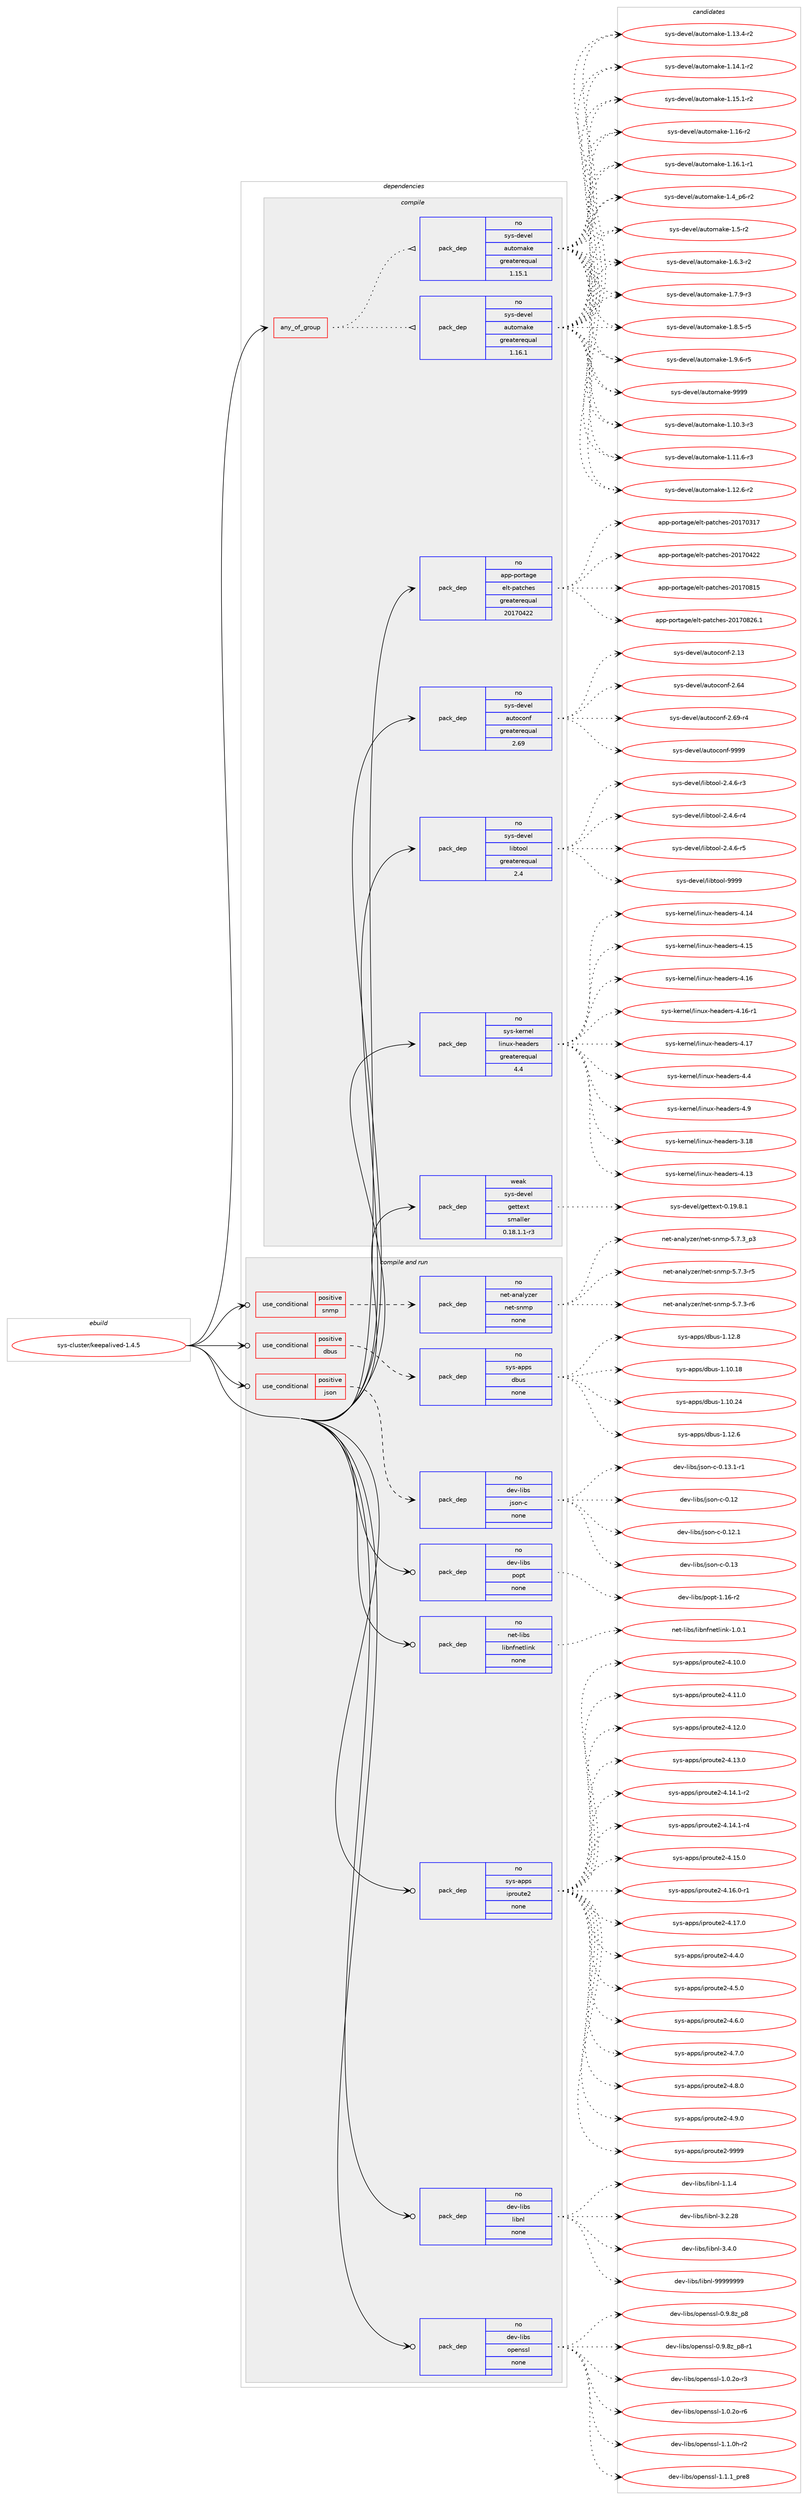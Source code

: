 digraph prolog {

# *************
# Graph options
# *************

newrank=true;
concentrate=true;
compound=true;
graph [rankdir=LR,fontname=Helvetica,fontsize=10,ranksep=1.5];#, ranksep=2.5, nodesep=0.2];
edge  [arrowhead=vee];
node  [fontname=Helvetica,fontsize=10];

# **********
# The ebuild
# **********

subgraph cluster_leftcol {
color=gray;
rank=same;
label=<<i>ebuild</i>>;
id [label="sys-cluster/keepalived-1.4.5", color=red, width=4, href="../sys-cluster/keepalived-1.4.5.svg"];
}

# ****************
# The dependencies
# ****************

subgraph cluster_midcol {
color=gray;
label=<<i>dependencies</i>>;
subgraph cluster_compile {
fillcolor="#eeeeee";
style=filled;
label=<<i>compile</i>>;
subgraph any35 {
dependency2371 [label=<<TABLE BORDER="0" CELLBORDER="1" CELLSPACING="0" CELLPADDING="4"><TR><TD CELLPADDING="10">any_of_group</TD></TR></TABLE>>, shape=none, color=red];subgraph pack1864 {
dependency2372 [label=<<TABLE BORDER="0" CELLBORDER="1" CELLSPACING="0" CELLPADDING="4" WIDTH="220"><TR><TD ROWSPAN="6" CELLPADDING="30">pack_dep</TD></TR><TR><TD WIDTH="110">no</TD></TR><TR><TD>sys-devel</TD></TR><TR><TD>automake</TD></TR><TR><TD>greaterequal</TD></TR><TR><TD>1.16.1</TD></TR></TABLE>>, shape=none, color=blue];
}
dependency2371:e -> dependency2372:w [weight=20,style="dotted",arrowhead="oinv"];
subgraph pack1865 {
dependency2373 [label=<<TABLE BORDER="0" CELLBORDER="1" CELLSPACING="0" CELLPADDING="4" WIDTH="220"><TR><TD ROWSPAN="6" CELLPADDING="30">pack_dep</TD></TR><TR><TD WIDTH="110">no</TD></TR><TR><TD>sys-devel</TD></TR><TR><TD>automake</TD></TR><TR><TD>greaterequal</TD></TR><TR><TD>1.15.1</TD></TR></TABLE>>, shape=none, color=blue];
}
dependency2371:e -> dependency2373:w [weight=20,style="dotted",arrowhead="oinv"];
}
id:e -> dependency2371:w [weight=20,style="solid",arrowhead="vee"];
subgraph pack1866 {
dependency2374 [label=<<TABLE BORDER="0" CELLBORDER="1" CELLSPACING="0" CELLPADDING="4" WIDTH="220"><TR><TD ROWSPAN="6" CELLPADDING="30">pack_dep</TD></TR><TR><TD WIDTH="110">no</TD></TR><TR><TD>app-portage</TD></TR><TR><TD>elt-patches</TD></TR><TR><TD>greaterequal</TD></TR><TR><TD>20170422</TD></TR></TABLE>>, shape=none, color=blue];
}
id:e -> dependency2374:w [weight=20,style="solid",arrowhead="vee"];
subgraph pack1867 {
dependency2375 [label=<<TABLE BORDER="0" CELLBORDER="1" CELLSPACING="0" CELLPADDING="4" WIDTH="220"><TR><TD ROWSPAN="6" CELLPADDING="30">pack_dep</TD></TR><TR><TD WIDTH="110">no</TD></TR><TR><TD>sys-devel</TD></TR><TR><TD>autoconf</TD></TR><TR><TD>greaterequal</TD></TR><TR><TD>2.69</TD></TR></TABLE>>, shape=none, color=blue];
}
id:e -> dependency2375:w [weight=20,style="solid",arrowhead="vee"];
subgraph pack1868 {
dependency2376 [label=<<TABLE BORDER="0" CELLBORDER="1" CELLSPACING="0" CELLPADDING="4" WIDTH="220"><TR><TD ROWSPAN="6" CELLPADDING="30">pack_dep</TD></TR><TR><TD WIDTH="110">no</TD></TR><TR><TD>sys-devel</TD></TR><TR><TD>libtool</TD></TR><TR><TD>greaterequal</TD></TR><TR><TD>2.4</TD></TR></TABLE>>, shape=none, color=blue];
}
id:e -> dependency2376:w [weight=20,style="solid",arrowhead="vee"];
subgraph pack1869 {
dependency2377 [label=<<TABLE BORDER="0" CELLBORDER="1" CELLSPACING="0" CELLPADDING="4" WIDTH="220"><TR><TD ROWSPAN="6" CELLPADDING="30">pack_dep</TD></TR><TR><TD WIDTH="110">no</TD></TR><TR><TD>sys-kernel</TD></TR><TR><TD>linux-headers</TD></TR><TR><TD>greaterequal</TD></TR><TR><TD>4.4</TD></TR></TABLE>>, shape=none, color=blue];
}
id:e -> dependency2377:w [weight=20,style="solid",arrowhead="vee"];
subgraph pack1870 {
dependency2378 [label=<<TABLE BORDER="0" CELLBORDER="1" CELLSPACING="0" CELLPADDING="4" WIDTH="220"><TR><TD ROWSPAN="6" CELLPADDING="30">pack_dep</TD></TR><TR><TD WIDTH="110">weak</TD></TR><TR><TD>sys-devel</TD></TR><TR><TD>gettext</TD></TR><TR><TD>smaller</TD></TR><TR><TD>0.18.1.1-r3</TD></TR></TABLE>>, shape=none, color=blue];
}
id:e -> dependency2378:w [weight=20,style="solid",arrowhead="vee"];
}
subgraph cluster_compileandrun {
fillcolor="#eeeeee";
style=filled;
label=<<i>compile and run</i>>;
subgraph cond474 {
dependency2379 [label=<<TABLE BORDER="0" CELLBORDER="1" CELLSPACING="0" CELLPADDING="4"><TR><TD ROWSPAN="3" CELLPADDING="10">use_conditional</TD></TR><TR><TD>positive</TD></TR><TR><TD>dbus</TD></TR></TABLE>>, shape=none, color=red];
subgraph pack1871 {
dependency2380 [label=<<TABLE BORDER="0" CELLBORDER="1" CELLSPACING="0" CELLPADDING="4" WIDTH="220"><TR><TD ROWSPAN="6" CELLPADDING="30">pack_dep</TD></TR><TR><TD WIDTH="110">no</TD></TR><TR><TD>sys-apps</TD></TR><TR><TD>dbus</TD></TR><TR><TD>none</TD></TR><TR><TD></TD></TR></TABLE>>, shape=none, color=blue];
}
dependency2379:e -> dependency2380:w [weight=20,style="dashed",arrowhead="vee"];
}
id:e -> dependency2379:w [weight=20,style="solid",arrowhead="odotvee"];
subgraph cond475 {
dependency2381 [label=<<TABLE BORDER="0" CELLBORDER="1" CELLSPACING="0" CELLPADDING="4"><TR><TD ROWSPAN="3" CELLPADDING="10">use_conditional</TD></TR><TR><TD>positive</TD></TR><TR><TD>json</TD></TR></TABLE>>, shape=none, color=red];
subgraph pack1872 {
dependency2382 [label=<<TABLE BORDER="0" CELLBORDER="1" CELLSPACING="0" CELLPADDING="4" WIDTH="220"><TR><TD ROWSPAN="6" CELLPADDING="30">pack_dep</TD></TR><TR><TD WIDTH="110">no</TD></TR><TR><TD>dev-libs</TD></TR><TR><TD>json-c</TD></TR><TR><TD>none</TD></TR><TR><TD></TD></TR></TABLE>>, shape=none, color=blue];
}
dependency2381:e -> dependency2382:w [weight=20,style="dashed",arrowhead="vee"];
}
id:e -> dependency2381:w [weight=20,style="solid",arrowhead="odotvee"];
subgraph cond476 {
dependency2383 [label=<<TABLE BORDER="0" CELLBORDER="1" CELLSPACING="0" CELLPADDING="4"><TR><TD ROWSPAN="3" CELLPADDING="10">use_conditional</TD></TR><TR><TD>positive</TD></TR><TR><TD>snmp</TD></TR></TABLE>>, shape=none, color=red];
subgraph pack1873 {
dependency2384 [label=<<TABLE BORDER="0" CELLBORDER="1" CELLSPACING="0" CELLPADDING="4" WIDTH="220"><TR><TD ROWSPAN="6" CELLPADDING="30">pack_dep</TD></TR><TR><TD WIDTH="110">no</TD></TR><TR><TD>net-analyzer</TD></TR><TR><TD>net-snmp</TD></TR><TR><TD>none</TD></TR><TR><TD></TD></TR></TABLE>>, shape=none, color=blue];
}
dependency2383:e -> dependency2384:w [weight=20,style="dashed",arrowhead="vee"];
}
id:e -> dependency2383:w [weight=20,style="solid",arrowhead="odotvee"];
subgraph pack1874 {
dependency2385 [label=<<TABLE BORDER="0" CELLBORDER="1" CELLSPACING="0" CELLPADDING="4" WIDTH="220"><TR><TD ROWSPAN="6" CELLPADDING="30">pack_dep</TD></TR><TR><TD WIDTH="110">no</TD></TR><TR><TD>dev-libs</TD></TR><TR><TD>libnl</TD></TR><TR><TD>none</TD></TR><TR><TD></TD></TR></TABLE>>, shape=none, color=blue];
}
id:e -> dependency2385:w [weight=20,style="solid",arrowhead="odotvee"];
subgraph pack1875 {
dependency2386 [label=<<TABLE BORDER="0" CELLBORDER="1" CELLSPACING="0" CELLPADDING="4" WIDTH="220"><TR><TD ROWSPAN="6" CELLPADDING="30">pack_dep</TD></TR><TR><TD WIDTH="110">no</TD></TR><TR><TD>dev-libs</TD></TR><TR><TD>openssl</TD></TR><TR><TD>none</TD></TR><TR><TD></TD></TR></TABLE>>, shape=none, color=blue];
}
id:e -> dependency2386:w [weight=20,style="solid",arrowhead="odotvee"];
subgraph pack1876 {
dependency2387 [label=<<TABLE BORDER="0" CELLBORDER="1" CELLSPACING="0" CELLPADDING="4" WIDTH="220"><TR><TD ROWSPAN="6" CELLPADDING="30">pack_dep</TD></TR><TR><TD WIDTH="110">no</TD></TR><TR><TD>dev-libs</TD></TR><TR><TD>popt</TD></TR><TR><TD>none</TD></TR><TR><TD></TD></TR></TABLE>>, shape=none, color=blue];
}
id:e -> dependency2387:w [weight=20,style="solid",arrowhead="odotvee"];
subgraph pack1877 {
dependency2388 [label=<<TABLE BORDER="0" CELLBORDER="1" CELLSPACING="0" CELLPADDING="4" WIDTH="220"><TR><TD ROWSPAN="6" CELLPADDING="30">pack_dep</TD></TR><TR><TD WIDTH="110">no</TD></TR><TR><TD>net-libs</TD></TR><TR><TD>libnfnetlink</TD></TR><TR><TD>none</TD></TR><TR><TD></TD></TR></TABLE>>, shape=none, color=blue];
}
id:e -> dependency2388:w [weight=20,style="solid",arrowhead="odotvee"];
subgraph pack1878 {
dependency2389 [label=<<TABLE BORDER="0" CELLBORDER="1" CELLSPACING="0" CELLPADDING="4" WIDTH="220"><TR><TD ROWSPAN="6" CELLPADDING="30">pack_dep</TD></TR><TR><TD WIDTH="110">no</TD></TR><TR><TD>sys-apps</TD></TR><TR><TD>iproute2</TD></TR><TR><TD>none</TD></TR><TR><TD></TD></TR></TABLE>>, shape=none, color=blue];
}
id:e -> dependency2389:w [weight=20,style="solid",arrowhead="odotvee"];
}
subgraph cluster_run {
fillcolor="#eeeeee";
style=filled;
label=<<i>run</i>>;
}
}

# **************
# The candidates
# **************

subgraph cluster_choices {
rank=same;
color=gray;
label=<<i>candidates</i>>;

subgraph choice1864 {
color=black;
nodesep=1;
choice11512111545100101118101108479711711611110997107101454946494846514511451 [label="sys-devel/automake-1.10.3-r3", color=red, width=4,href="../sys-devel/automake-1.10.3-r3.svg"];
choice11512111545100101118101108479711711611110997107101454946494946544511451 [label="sys-devel/automake-1.11.6-r3", color=red, width=4,href="../sys-devel/automake-1.11.6-r3.svg"];
choice11512111545100101118101108479711711611110997107101454946495046544511450 [label="sys-devel/automake-1.12.6-r2", color=red, width=4,href="../sys-devel/automake-1.12.6-r2.svg"];
choice11512111545100101118101108479711711611110997107101454946495146524511450 [label="sys-devel/automake-1.13.4-r2", color=red, width=4,href="../sys-devel/automake-1.13.4-r2.svg"];
choice11512111545100101118101108479711711611110997107101454946495246494511450 [label="sys-devel/automake-1.14.1-r2", color=red, width=4,href="../sys-devel/automake-1.14.1-r2.svg"];
choice11512111545100101118101108479711711611110997107101454946495346494511450 [label="sys-devel/automake-1.15.1-r2", color=red, width=4,href="../sys-devel/automake-1.15.1-r2.svg"];
choice1151211154510010111810110847971171161111099710710145494649544511450 [label="sys-devel/automake-1.16-r2", color=red, width=4,href="../sys-devel/automake-1.16-r2.svg"];
choice11512111545100101118101108479711711611110997107101454946495446494511449 [label="sys-devel/automake-1.16.1-r1", color=red, width=4,href="../sys-devel/automake-1.16.1-r1.svg"];
choice115121115451001011181011084797117116111109971071014549465295112544511450 [label="sys-devel/automake-1.4_p6-r2", color=red, width=4,href="../sys-devel/automake-1.4_p6-r2.svg"];
choice11512111545100101118101108479711711611110997107101454946534511450 [label="sys-devel/automake-1.5-r2", color=red, width=4,href="../sys-devel/automake-1.5-r2.svg"];
choice115121115451001011181011084797117116111109971071014549465446514511450 [label="sys-devel/automake-1.6.3-r2", color=red, width=4,href="../sys-devel/automake-1.6.3-r2.svg"];
choice115121115451001011181011084797117116111109971071014549465546574511451 [label="sys-devel/automake-1.7.9-r3", color=red, width=4,href="../sys-devel/automake-1.7.9-r3.svg"];
choice115121115451001011181011084797117116111109971071014549465646534511453 [label="sys-devel/automake-1.8.5-r5", color=red, width=4,href="../sys-devel/automake-1.8.5-r5.svg"];
choice115121115451001011181011084797117116111109971071014549465746544511453 [label="sys-devel/automake-1.9.6-r5", color=red, width=4,href="../sys-devel/automake-1.9.6-r5.svg"];
choice115121115451001011181011084797117116111109971071014557575757 [label="sys-devel/automake-9999", color=red, width=4,href="../sys-devel/automake-9999.svg"];
dependency2372:e -> choice11512111545100101118101108479711711611110997107101454946494846514511451:w [style=dotted,weight="100"];
dependency2372:e -> choice11512111545100101118101108479711711611110997107101454946494946544511451:w [style=dotted,weight="100"];
dependency2372:e -> choice11512111545100101118101108479711711611110997107101454946495046544511450:w [style=dotted,weight="100"];
dependency2372:e -> choice11512111545100101118101108479711711611110997107101454946495146524511450:w [style=dotted,weight="100"];
dependency2372:e -> choice11512111545100101118101108479711711611110997107101454946495246494511450:w [style=dotted,weight="100"];
dependency2372:e -> choice11512111545100101118101108479711711611110997107101454946495346494511450:w [style=dotted,weight="100"];
dependency2372:e -> choice1151211154510010111810110847971171161111099710710145494649544511450:w [style=dotted,weight="100"];
dependency2372:e -> choice11512111545100101118101108479711711611110997107101454946495446494511449:w [style=dotted,weight="100"];
dependency2372:e -> choice115121115451001011181011084797117116111109971071014549465295112544511450:w [style=dotted,weight="100"];
dependency2372:e -> choice11512111545100101118101108479711711611110997107101454946534511450:w [style=dotted,weight="100"];
dependency2372:e -> choice115121115451001011181011084797117116111109971071014549465446514511450:w [style=dotted,weight="100"];
dependency2372:e -> choice115121115451001011181011084797117116111109971071014549465546574511451:w [style=dotted,weight="100"];
dependency2372:e -> choice115121115451001011181011084797117116111109971071014549465646534511453:w [style=dotted,weight="100"];
dependency2372:e -> choice115121115451001011181011084797117116111109971071014549465746544511453:w [style=dotted,weight="100"];
dependency2372:e -> choice115121115451001011181011084797117116111109971071014557575757:w [style=dotted,weight="100"];
}
subgraph choice1865 {
color=black;
nodesep=1;
choice11512111545100101118101108479711711611110997107101454946494846514511451 [label="sys-devel/automake-1.10.3-r3", color=red, width=4,href="../sys-devel/automake-1.10.3-r3.svg"];
choice11512111545100101118101108479711711611110997107101454946494946544511451 [label="sys-devel/automake-1.11.6-r3", color=red, width=4,href="../sys-devel/automake-1.11.6-r3.svg"];
choice11512111545100101118101108479711711611110997107101454946495046544511450 [label="sys-devel/automake-1.12.6-r2", color=red, width=4,href="../sys-devel/automake-1.12.6-r2.svg"];
choice11512111545100101118101108479711711611110997107101454946495146524511450 [label="sys-devel/automake-1.13.4-r2", color=red, width=4,href="../sys-devel/automake-1.13.4-r2.svg"];
choice11512111545100101118101108479711711611110997107101454946495246494511450 [label="sys-devel/automake-1.14.1-r2", color=red, width=4,href="../sys-devel/automake-1.14.1-r2.svg"];
choice11512111545100101118101108479711711611110997107101454946495346494511450 [label="sys-devel/automake-1.15.1-r2", color=red, width=4,href="../sys-devel/automake-1.15.1-r2.svg"];
choice1151211154510010111810110847971171161111099710710145494649544511450 [label="sys-devel/automake-1.16-r2", color=red, width=4,href="../sys-devel/automake-1.16-r2.svg"];
choice11512111545100101118101108479711711611110997107101454946495446494511449 [label="sys-devel/automake-1.16.1-r1", color=red, width=4,href="../sys-devel/automake-1.16.1-r1.svg"];
choice115121115451001011181011084797117116111109971071014549465295112544511450 [label="sys-devel/automake-1.4_p6-r2", color=red, width=4,href="../sys-devel/automake-1.4_p6-r2.svg"];
choice11512111545100101118101108479711711611110997107101454946534511450 [label="sys-devel/automake-1.5-r2", color=red, width=4,href="../sys-devel/automake-1.5-r2.svg"];
choice115121115451001011181011084797117116111109971071014549465446514511450 [label="sys-devel/automake-1.6.3-r2", color=red, width=4,href="../sys-devel/automake-1.6.3-r2.svg"];
choice115121115451001011181011084797117116111109971071014549465546574511451 [label="sys-devel/automake-1.7.9-r3", color=red, width=4,href="../sys-devel/automake-1.7.9-r3.svg"];
choice115121115451001011181011084797117116111109971071014549465646534511453 [label="sys-devel/automake-1.8.5-r5", color=red, width=4,href="../sys-devel/automake-1.8.5-r5.svg"];
choice115121115451001011181011084797117116111109971071014549465746544511453 [label="sys-devel/automake-1.9.6-r5", color=red, width=4,href="../sys-devel/automake-1.9.6-r5.svg"];
choice115121115451001011181011084797117116111109971071014557575757 [label="sys-devel/automake-9999", color=red, width=4,href="../sys-devel/automake-9999.svg"];
dependency2373:e -> choice11512111545100101118101108479711711611110997107101454946494846514511451:w [style=dotted,weight="100"];
dependency2373:e -> choice11512111545100101118101108479711711611110997107101454946494946544511451:w [style=dotted,weight="100"];
dependency2373:e -> choice11512111545100101118101108479711711611110997107101454946495046544511450:w [style=dotted,weight="100"];
dependency2373:e -> choice11512111545100101118101108479711711611110997107101454946495146524511450:w [style=dotted,weight="100"];
dependency2373:e -> choice11512111545100101118101108479711711611110997107101454946495246494511450:w [style=dotted,weight="100"];
dependency2373:e -> choice11512111545100101118101108479711711611110997107101454946495346494511450:w [style=dotted,weight="100"];
dependency2373:e -> choice1151211154510010111810110847971171161111099710710145494649544511450:w [style=dotted,weight="100"];
dependency2373:e -> choice11512111545100101118101108479711711611110997107101454946495446494511449:w [style=dotted,weight="100"];
dependency2373:e -> choice115121115451001011181011084797117116111109971071014549465295112544511450:w [style=dotted,weight="100"];
dependency2373:e -> choice11512111545100101118101108479711711611110997107101454946534511450:w [style=dotted,weight="100"];
dependency2373:e -> choice115121115451001011181011084797117116111109971071014549465446514511450:w [style=dotted,weight="100"];
dependency2373:e -> choice115121115451001011181011084797117116111109971071014549465546574511451:w [style=dotted,weight="100"];
dependency2373:e -> choice115121115451001011181011084797117116111109971071014549465646534511453:w [style=dotted,weight="100"];
dependency2373:e -> choice115121115451001011181011084797117116111109971071014549465746544511453:w [style=dotted,weight="100"];
dependency2373:e -> choice115121115451001011181011084797117116111109971071014557575757:w [style=dotted,weight="100"];
}
subgraph choice1866 {
color=black;
nodesep=1;
choice97112112451121111141169710310147101108116451129711699104101115455048495548514955 [label="app-portage/elt-patches-20170317", color=red, width=4,href="../app-portage/elt-patches-20170317.svg"];
choice97112112451121111141169710310147101108116451129711699104101115455048495548525050 [label="app-portage/elt-patches-20170422", color=red, width=4,href="../app-portage/elt-patches-20170422.svg"];
choice97112112451121111141169710310147101108116451129711699104101115455048495548564953 [label="app-portage/elt-patches-20170815", color=red, width=4,href="../app-portage/elt-patches-20170815.svg"];
choice971121124511211111411697103101471011081164511297116991041011154550484955485650544649 [label="app-portage/elt-patches-20170826.1", color=red, width=4,href="../app-portage/elt-patches-20170826.1.svg"];
dependency2374:e -> choice97112112451121111141169710310147101108116451129711699104101115455048495548514955:w [style=dotted,weight="100"];
dependency2374:e -> choice97112112451121111141169710310147101108116451129711699104101115455048495548525050:w [style=dotted,weight="100"];
dependency2374:e -> choice97112112451121111141169710310147101108116451129711699104101115455048495548564953:w [style=dotted,weight="100"];
dependency2374:e -> choice971121124511211111411697103101471011081164511297116991041011154550484955485650544649:w [style=dotted,weight="100"];
}
subgraph choice1867 {
color=black;
nodesep=1;
choice115121115451001011181011084797117116111991111101024550464951 [label="sys-devel/autoconf-2.13", color=red, width=4,href="../sys-devel/autoconf-2.13.svg"];
choice115121115451001011181011084797117116111991111101024550465452 [label="sys-devel/autoconf-2.64", color=red, width=4,href="../sys-devel/autoconf-2.64.svg"];
choice1151211154510010111810110847971171161119911111010245504654574511452 [label="sys-devel/autoconf-2.69-r4", color=red, width=4,href="../sys-devel/autoconf-2.69-r4.svg"];
choice115121115451001011181011084797117116111991111101024557575757 [label="sys-devel/autoconf-9999", color=red, width=4,href="../sys-devel/autoconf-9999.svg"];
dependency2375:e -> choice115121115451001011181011084797117116111991111101024550464951:w [style=dotted,weight="100"];
dependency2375:e -> choice115121115451001011181011084797117116111991111101024550465452:w [style=dotted,weight="100"];
dependency2375:e -> choice1151211154510010111810110847971171161119911111010245504654574511452:w [style=dotted,weight="100"];
dependency2375:e -> choice115121115451001011181011084797117116111991111101024557575757:w [style=dotted,weight="100"];
}
subgraph choice1868 {
color=black;
nodesep=1;
choice1151211154510010111810110847108105981161111111084550465246544511451 [label="sys-devel/libtool-2.4.6-r3", color=red, width=4,href="../sys-devel/libtool-2.4.6-r3.svg"];
choice1151211154510010111810110847108105981161111111084550465246544511452 [label="sys-devel/libtool-2.4.6-r4", color=red, width=4,href="../sys-devel/libtool-2.4.6-r4.svg"];
choice1151211154510010111810110847108105981161111111084550465246544511453 [label="sys-devel/libtool-2.4.6-r5", color=red, width=4,href="../sys-devel/libtool-2.4.6-r5.svg"];
choice1151211154510010111810110847108105981161111111084557575757 [label="sys-devel/libtool-9999", color=red, width=4,href="../sys-devel/libtool-9999.svg"];
dependency2376:e -> choice1151211154510010111810110847108105981161111111084550465246544511451:w [style=dotted,weight="100"];
dependency2376:e -> choice1151211154510010111810110847108105981161111111084550465246544511452:w [style=dotted,weight="100"];
dependency2376:e -> choice1151211154510010111810110847108105981161111111084550465246544511453:w [style=dotted,weight="100"];
dependency2376:e -> choice1151211154510010111810110847108105981161111111084557575757:w [style=dotted,weight="100"];
}
subgraph choice1869 {
color=black;
nodesep=1;
choice115121115451071011141101011084710810511011712045104101971001011141154551464956 [label="sys-kernel/linux-headers-3.18", color=red, width=4,href="../sys-kernel/linux-headers-3.18.svg"];
choice115121115451071011141101011084710810511011712045104101971001011141154552464951 [label="sys-kernel/linux-headers-4.13", color=red, width=4,href="../sys-kernel/linux-headers-4.13.svg"];
choice115121115451071011141101011084710810511011712045104101971001011141154552464952 [label="sys-kernel/linux-headers-4.14", color=red, width=4,href="../sys-kernel/linux-headers-4.14.svg"];
choice115121115451071011141101011084710810511011712045104101971001011141154552464953 [label="sys-kernel/linux-headers-4.15", color=red, width=4,href="../sys-kernel/linux-headers-4.15.svg"];
choice115121115451071011141101011084710810511011712045104101971001011141154552464954 [label="sys-kernel/linux-headers-4.16", color=red, width=4,href="../sys-kernel/linux-headers-4.16.svg"];
choice1151211154510710111411010110847108105110117120451041019710010111411545524649544511449 [label="sys-kernel/linux-headers-4.16-r1", color=red, width=4,href="../sys-kernel/linux-headers-4.16-r1.svg"];
choice115121115451071011141101011084710810511011712045104101971001011141154552464955 [label="sys-kernel/linux-headers-4.17", color=red, width=4,href="../sys-kernel/linux-headers-4.17.svg"];
choice1151211154510710111411010110847108105110117120451041019710010111411545524652 [label="sys-kernel/linux-headers-4.4", color=red, width=4,href="../sys-kernel/linux-headers-4.4.svg"];
choice1151211154510710111411010110847108105110117120451041019710010111411545524657 [label="sys-kernel/linux-headers-4.9", color=red, width=4,href="../sys-kernel/linux-headers-4.9.svg"];
dependency2377:e -> choice115121115451071011141101011084710810511011712045104101971001011141154551464956:w [style=dotted,weight="100"];
dependency2377:e -> choice115121115451071011141101011084710810511011712045104101971001011141154552464951:w [style=dotted,weight="100"];
dependency2377:e -> choice115121115451071011141101011084710810511011712045104101971001011141154552464952:w [style=dotted,weight="100"];
dependency2377:e -> choice115121115451071011141101011084710810511011712045104101971001011141154552464953:w [style=dotted,weight="100"];
dependency2377:e -> choice115121115451071011141101011084710810511011712045104101971001011141154552464954:w [style=dotted,weight="100"];
dependency2377:e -> choice1151211154510710111411010110847108105110117120451041019710010111411545524649544511449:w [style=dotted,weight="100"];
dependency2377:e -> choice115121115451071011141101011084710810511011712045104101971001011141154552464955:w [style=dotted,weight="100"];
dependency2377:e -> choice1151211154510710111411010110847108105110117120451041019710010111411545524652:w [style=dotted,weight="100"];
dependency2377:e -> choice1151211154510710111411010110847108105110117120451041019710010111411545524657:w [style=dotted,weight="100"];
}
subgraph choice1870 {
color=black;
nodesep=1;
choice1151211154510010111810110847103101116116101120116454846495746564649 [label="sys-devel/gettext-0.19.8.1", color=red, width=4,href="../sys-devel/gettext-0.19.8.1.svg"];
dependency2378:e -> choice1151211154510010111810110847103101116116101120116454846495746564649:w [style=dotted,weight="100"];
}
subgraph choice1871 {
color=black;
nodesep=1;
choice115121115459711211211547100981171154549464948464956 [label="sys-apps/dbus-1.10.18", color=red, width=4,href="../sys-apps/dbus-1.10.18.svg"];
choice115121115459711211211547100981171154549464948465052 [label="sys-apps/dbus-1.10.24", color=red, width=4,href="../sys-apps/dbus-1.10.24.svg"];
choice1151211154597112112115471009811711545494649504654 [label="sys-apps/dbus-1.12.6", color=red, width=4,href="../sys-apps/dbus-1.12.6.svg"];
choice1151211154597112112115471009811711545494649504656 [label="sys-apps/dbus-1.12.8", color=red, width=4,href="../sys-apps/dbus-1.12.8.svg"];
dependency2380:e -> choice115121115459711211211547100981171154549464948464956:w [style=dotted,weight="100"];
dependency2380:e -> choice115121115459711211211547100981171154549464948465052:w [style=dotted,weight="100"];
dependency2380:e -> choice1151211154597112112115471009811711545494649504654:w [style=dotted,weight="100"];
dependency2380:e -> choice1151211154597112112115471009811711545494649504656:w [style=dotted,weight="100"];
}
subgraph choice1872 {
color=black;
nodesep=1;
choice10010111845108105981154710611511111045994548464950 [label="dev-libs/json-c-0.12", color=red, width=4,href="../dev-libs/json-c-0.12.svg"];
choice100101118451081059811547106115111110459945484649504649 [label="dev-libs/json-c-0.12.1", color=red, width=4,href="../dev-libs/json-c-0.12.1.svg"];
choice10010111845108105981154710611511111045994548464951 [label="dev-libs/json-c-0.13", color=red, width=4,href="../dev-libs/json-c-0.13.svg"];
choice1001011184510810598115471061151111104599454846495146494511449 [label="dev-libs/json-c-0.13.1-r1", color=red, width=4,href="../dev-libs/json-c-0.13.1-r1.svg"];
dependency2382:e -> choice10010111845108105981154710611511111045994548464950:w [style=dotted,weight="100"];
dependency2382:e -> choice100101118451081059811547106115111110459945484649504649:w [style=dotted,weight="100"];
dependency2382:e -> choice10010111845108105981154710611511111045994548464951:w [style=dotted,weight="100"];
dependency2382:e -> choice1001011184510810598115471061151111104599454846495146494511449:w [style=dotted,weight="100"];
}
subgraph choice1873 {
color=black;
nodesep=1;
choice11010111645971109710812112210111447110101116451151101091124553465546514511453 [label="net-analyzer/net-snmp-5.7.3-r5", color=red, width=4,href="../net-analyzer/net-snmp-5.7.3-r5.svg"];
choice11010111645971109710812112210111447110101116451151101091124553465546514511454 [label="net-analyzer/net-snmp-5.7.3-r6", color=red, width=4,href="../net-analyzer/net-snmp-5.7.3-r6.svg"];
choice11010111645971109710812112210111447110101116451151101091124553465546519511251 [label="net-analyzer/net-snmp-5.7.3_p3", color=red, width=4,href="../net-analyzer/net-snmp-5.7.3_p3.svg"];
dependency2384:e -> choice11010111645971109710812112210111447110101116451151101091124553465546514511453:w [style=dotted,weight="100"];
dependency2384:e -> choice11010111645971109710812112210111447110101116451151101091124553465546514511454:w [style=dotted,weight="100"];
dependency2384:e -> choice11010111645971109710812112210111447110101116451151101091124553465546519511251:w [style=dotted,weight="100"];
}
subgraph choice1874 {
color=black;
nodesep=1;
choice10010111845108105981154710810598110108454946494652 [label="dev-libs/libnl-1.1.4", color=red, width=4,href="../dev-libs/libnl-1.1.4.svg"];
choice1001011184510810598115471081059811010845514650465056 [label="dev-libs/libnl-3.2.28", color=red, width=4,href="../dev-libs/libnl-3.2.28.svg"];
choice10010111845108105981154710810598110108455146524648 [label="dev-libs/libnl-3.4.0", color=red, width=4,href="../dev-libs/libnl-3.4.0.svg"];
choice10010111845108105981154710810598110108455757575757575757 [label="dev-libs/libnl-99999999", color=red, width=4,href="../dev-libs/libnl-99999999.svg"];
dependency2385:e -> choice10010111845108105981154710810598110108454946494652:w [style=dotted,weight="100"];
dependency2385:e -> choice1001011184510810598115471081059811010845514650465056:w [style=dotted,weight="100"];
dependency2385:e -> choice10010111845108105981154710810598110108455146524648:w [style=dotted,weight="100"];
dependency2385:e -> choice10010111845108105981154710810598110108455757575757575757:w [style=dotted,weight="100"];
}
subgraph choice1875 {
color=black;
nodesep=1;
choice1001011184510810598115471111121011101151151084548465746561229511256 [label="dev-libs/openssl-0.9.8z_p8", color=red, width=4,href="../dev-libs/openssl-0.9.8z_p8.svg"];
choice10010111845108105981154711111210111011511510845484657465612295112564511449 [label="dev-libs/openssl-0.9.8z_p8-r1", color=red, width=4,href="../dev-libs/openssl-0.9.8z_p8-r1.svg"];
choice1001011184510810598115471111121011101151151084549464846501114511451 [label="dev-libs/openssl-1.0.2o-r3", color=red, width=4,href="../dev-libs/openssl-1.0.2o-r3.svg"];
choice1001011184510810598115471111121011101151151084549464846501114511454 [label="dev-libs/openssl-1.0.2o-r6", color=red, width=4,href="../dev-libs/openssl-1.0.2o-r6.svg"];
choice1001011184510810598115471111121011101151151084549464946481044511450 [label="dev-libs/openssl-1.1.0h-r2", color=red, width=4,href="../dev-libs/openssl-1.1.0h-r2.svg"];
choice1001011184510810598115471111121011101151151084549464946499511211410156 [label="dev-libs/openssl-1.1.1_pre8", color=red, width=4,href="../dev-libs/openssl-1.1.1_pre8.svg"];
dependency2386:e -> choice1001011184510810598115471111121011101151151084548465746561229511256:w [style=dotted,weight="100"];
dependency2386:e -> choice10010111845108105981154711111210111011511510845484657465612295112564511449:w [style=dotted,weight="100"];
dependency2386:e -> choice1001011184510810598115471111121011101151151084549464846501114511451:w [style=dotted,weight="100"];
dependency2386:e -> choice1001011184510810598115471111121011101151151084549464846501114511454:w [style=dotted,weight="100"];
dependency2386:e -> choice1001011184510810598115471111121011101151151084549464946481044511450:w [style=dotted,weight="100"];
dependency2386:e -> choice1001011184510810598115471111121011101151151084549464946499511211410156:w [style=dotted,weight="100"];
}
subgraph choice1876 {
color=black;
nodesep=1;
choice10010111845108105981154711211111211645494649544511450 [label="dev-libs/popt-1.16-r2", color=red, width=4,href="../dev-libs/popt-1.16-r2.svg"];
dependency2387:e -> choice10010111845108105981154711211111211645494649544511450:w [style=dotted,weight="100"];
}
subgraph choice1877 {
color=black;
nodesep=1;
choice11010111645108105981154710810598110102110101116108105110107454946484649 [label="net-libs/libnfnetlink-1.0.1", color=red, width=4,href="../net-libs/libnfnetlink-1.0.1.svg"];
dependency2388:e -> choice11010111645108105981154710810598110102110101116108105110107454946484649:w [style=dotted,weight="100"];
}
subgraph choice1878 {
color=black;
nodesep=1;
choice1151211154597112112115471051121141111171161015045524649484648 [label="sys-apps/iproute2-4.10.0", color=red, width=4,href="../sys-apps/iproute2-4.10.0.svg"];
choice1151211154597112112115471051121141111171161015045524649494648 [label="sys-apps/iproute2-4.11.0", color=red, width=4,href="../sys-apps/iproute2-4.11.0.svg"];
choice1151211154597112112115471051121141111171161015045524649504648 [label="sys-apps/iproute2-4.12.0", color=red, width=4,href="../sys-apps/iproute2-4.12.0.svg"];
choice1151211154597112112115471051121141111171161015045524649514648 [label="sys-apps/iproute2-4.13.0", color=red, width=4,href="../sys-apps/iproute2-4.13.0.svg"];
choice11512111545971121121154710511211411111711610150455246495246494511450 [label="sys-apps/iproute2-4.14.1-r2", color=red, width=4,href="../sys-apps/iproute2-4.14.1-r2.svg"];
choice11512111545971121121154710511211411111711610150455246495246494511452 [label="sys-apps/iproute2-4.14.1-r4", color=red, width=4,href="../sys-apps/iproute2-4.14.1-r4.svg"];
choice1151211154597112112115471051121141111171161015045524649534648 [label="sys-apps/iproute2-4.15.0", color=red, width=4,href="../sys-apps/iproute2-4.15.0.svg"];
choice11512111545971121121154710511211411111711610150455246495446484511449 [label="sys-apps/iproute2-4.16.0-r1", color=red, width=4,href="../sys-apps/iproute2-4.16.0-r1.svg"];
choice1151211154597112112115471051121141111171161015045524649554648 [label="sys-apps/iproute2-4.17.0", color=red, width=4,href="../sys-apps/iproute2-4.17.0.svg"];
choice11512111545971121121154710511211411111711610150455246524648 [label="sys-apps/iproute2-4.4.0", color=red, width=4,href="../sys-apps/iproute2-4.4.0.svg"];
choice11512111545971121121154710511211411111711610150455246534648 [label="sys-apps/iproute2-4.5.0", color=red, width=4,href="../sys-apps/iproute2-4.5.0.svg"];
choice11512111545971121121154710511211411111711610150455246544648 [label="sys-apps/iproute2-4.6.0", color=red, width=4,href="../sys-apps/iproute2-4.6.0.svg"];
choice11512111545971121121154710511211411111711610150455246554648 [label="sys-apps/iproute2-4.7.0", color=red, width=4,href="../sys-apps/iproute2-4.7.0.svg"];
choice11512111545971121121154710511211411111711610150455246564648 [label="sys-apps/iproute2-4.8.0", color=red, width=4,href="../sys-apps/iproute2-4.8.0.svg"];
choice11512111545971121121154710511211411111711610150455246574648 [label="sys-apps/iproute2-4.9.0", color=red, width=4,href="../sys-apps/iproute2-4.9.0.svg"];
choice115121115459711211211547105112114111117116101504557575757 [label="sys-apps/iproute2-9999", color=red, width=4,href="../sys-apps/iproute2-9999.svg"];
dependency2389:e -> choice1151211154597112112115471051121141111171161015045524649484648:w [style=dotted,weight="100"];
dependency2389:e -> choice1151211154597112112115471051121141111171161015045524649494648:w [style=dotted,weight="100"];
dependency2389:e -> choice1151211154597112112115471051121141111171161015045524649504648:w [style=dotted,weight="100"];
dependency2389:e -> choice1151211154597112112115471051121141111171161015045524649514648:w [style=dotted,weight="100"];
dependency2389:e -> choice11512111545971121121154710511211411111711610150455246495246494511450:w [style=dotted,weight="100"];
dependency2389:e -> choice11512111545971121121154710511211411111711610150455246495246494511452:w [style=dotted,weight="100"];
dependency2389:e -> choice1151211154597112112115471051121141111171161015045524649534648:w [style=dotted,weight="100"];
dependency2389:e -> choice11512111545971121121154710511211411111711610150455246495446484511449:w [style=dotted,weight="100"];
dependency2389:e -> choice1151211154597112112115471051121141111171161015045524649554648:w [style=dotted,weight="100"];
dependency2389:e -> choice11512111545971121121154710511211411111711610150455246524648:w [style=dotted,weight="100"];
dependency2389:e -> choice11512111545971121121154710511211411111711610150455246534648:w [style=dotted,weight="100"];
dependency2389:e -> choice11512111545971121121154710511211411111711610150455246544648:w [style=dotted,weight="100"];
dependency2389:e -> choice11512111545971121121154710511211411111711610150455246554648:w [style=dotted,weight="100"];
dependency2389:e -> choice11512111545971121121154710511211411111711610150455246564648:w [style=dotted,weight="100"];
dependency2389:e -> choice11512111545971121121154710511211411111711610150455246574648:w [style=dotted,weight="100"];
dependency2389:e -> choice115121115459711211211547105112114111117116101504557575757:w [style=dotted,weight="100"];
}
}

}
